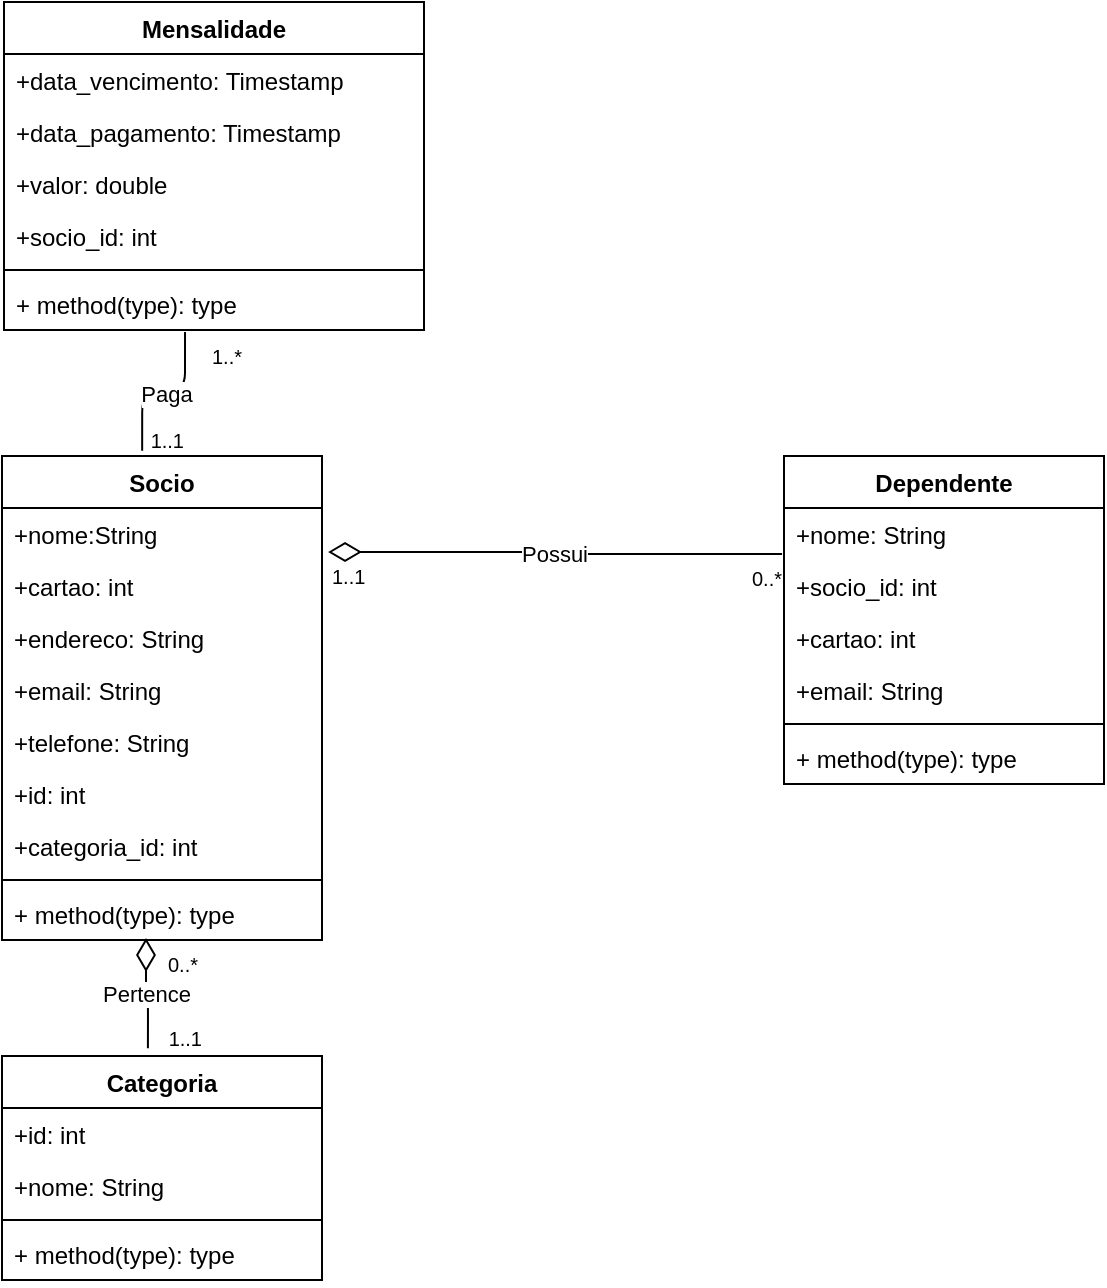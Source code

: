 <mxfile version="12.1.1" type="github" pages="1"><diagram id="Jy4uKIw9J9FLWOClSnMN" name="Page-1"><mxGraphModel dx="942" dy="1783" grid="1" gridSize="10" guides="1" tooltips="1" connect="1" arrows="1" fold="1" page="1" pageScale="1" pageWidth="827" pageHeight="1169" math="0" shadow="0"><root><mxCell id="0"/><mxCell id="1" parent="0"/><mxCell id="C6WAoS8XCJKN6CuL8ENd-1" value="Socio" style="swimlane;fontStyle=1;align=center;verticalAlign=top;childLayout=stackLayout;horizontal=1;startSize=26;horizontalStack=0;resizeParent=1;resizeParentMax=0;resizeLast=0;collapsible=1;marginBottom=0;" vertex="1" parent="1"><mxGeometry x="139" y="110" width="160" height="242" as="geometry"/></mxCell><mxCell id="C6WAoS8XCJKN6CuL8ENd-2" value="+nome:String&#10;" style="text;strokeColor=none;fillColor=none;align=left;verticalAlign=top;spacingLeft=4;spacingRight=4;overflow=hidden;rotatable=0;points=[[0,0.5],[1,0.5]];portConstraint=eastwest;" vertex="1" parent="C6WAoS8XCJKN6CuL8ENd-1"><mxGeometry y="26" width="160" height="26" as="geometry"/></mxCell><mxCell id="C6WAoS8XCJKN6CuL8ENd-20" value="+cartao: int" style="text;strokeColor=none;fillColor=none;align=left;verticalAlign=top;spacingLeft=4;spacingRight=4;overflow=hidden;rotatable=0;points=[[0,0.5],[1,0.5]];portConstraint=eastwest;" vertex="1" parent="C6WAoS8XCJKN6CuL8ENd-1"><mxGeometry y="52" width="160" height="26" as="geometry"/></mxCell><mxCell id="C6WAoS8XCJKN6CuL8ENd-21" value="+endereco: String" style="text;strokeColor=none;fillColor=none;align=left;verticalAlign=top;spacingLeft=4;spacingRight=4;overflow=hidden;rotatable=0;points=[[0,0.5],[1,0.5]];portConstraint=eastwest;" vertex="1" parent="C6WAoS8XCJKN6CuL8ENd-1"><mxGeometry y="78" width="160" height="26" as="geometry"/></mxCell><mxCell id="C6WAoS8XCJKN6CuL8ENd-22" value="+email: String" style="text;strokeColor=none;fillColor=none;align=left;verticalAlign=top;spacingLeft=4;spacingRight=4;overflow=hidden;rotatable=0;points=[[0,0.5],[1,0.5]];portConstraint=eastwest;" vertex="1" parent="C6WAoS8XCJKN6CuL8ENd-1"><mxGeometry y="104" width="160" height="26" as="geometry"/></mxCell><mxCell id="C6WAoS8XCJKN6CuL8ENd-23" value="+telefone: String&#10;" style="text;strokeColor=none;fillColor=none;align=left;verticalAlign=top;spacingLeft=4;spacingRight=4;overflow=hidden;rotatable=0;points=[[0,0.5],[1,0.5]];portConstraint=eastwest;" vertex="1" parent="C6WAoS8XCJKN6CuL8ENd-1"><mxGeometry y="130" width="160" height="26" as="geometry"/></mxCell><mxCell id="C6WAoS8XCJKN6CuL8ENd-65" value="+id: int" style="text;strokeColor=none;fillColor=none;align=left;verticalAlign=top;spacingLeft=4;spacingRight=4;overflow=hidden;rotatable=0;points=[[0,0.5],[1,0.5]];portConstraint=eastwest;" vertex="1" parent="C6WAoS8XCJKN6CuL8ENd-1"><mxGeometry y="156" width="160" height="26" as="geometry"/></mxCell><mxCell id="C6WAoS8XCJKN6CuL8ENd-66" value="+categoria_id: int" style="text;strokeColor=none;fillColor=none;align=left;verticalAlign=top;spacingLeft=4;spacingRight=4;overflow=hidden;rotatable=0;points=[[0,0.5],[1,0.5]];portConstraint=eastwest;" vertex="1" parent="C6WAoS8XCJKN6CuL8ENd-1"><mxGeometry y="182" width="160" height="26" as="geometry"/></mxCell><mxCell id="C6WAoS8XCJKN6CuL8ENd-3" value="" style="line;strokeWidth=1;fillColor=none;align=left;verticalAlign=middle;spacingTop=-1;spacingLeft=3;spacingRight=3;rotatable=0;labelPosition=right;points=[];portConstraint=eastwest;" vertex="1" parent="C6WAoS8XCJKN6CuL8ENd-1"><mxGeometry y="208" width="160" height="8" as="geometry"/></mxCell><mxCell id="C6WAoS8XCJKN6CuL8ENd-4" value="+ method(type): type" style="text;strokeColor=none;fillColor=none;align=left;verticalAlign=top;spacingLeft=4;spacingRight=4;overflow=hidden;rotatable=0;points=[[0,0.5],[1,0.5]];portConstraint=eastwest;" vertex="1" parent="C6WAoS8XCJKN6CuL8ENd-1"><mxGeometry y="216" width="160" height="26" as="geometry"/></mxCell><mxCell id="C6WAoS8XCJKN6CuL8ENd-5" value="Dependente" style="swimlane;fontStyle=1;align=center;verticalAlign=top;childLayout=stackLayout;horizontal=1;startSize=26;horizontalStack=0;resizeParent=1;resizeParentMax=0;resizeLast=0;collapsible=1;marginBottom=0;" vertex="1" parent="1"><mxGeometry x="530" y="110" width="160" height="164" as="geometry"/></mxCell><mxCell id="C6WAoS8XCJKN6CuL8ENd-6" value="+nome: String" style="text;strokeColor=none;fillColor=none;align=left;verticalAlign=top;spacingLeft=4;spacingRight=4;overflow=hidden;rotatable=0;points=[[0,0.5],[1,0.5]];portConstraint=eastwest;" vertex="1" parent="C6WAoS8XCJKN6CuL8ENd-5"><mxGeometry y="26" width="160" height="26" as="geometry"/></mxCell><mxCell id="C6WAoS8XCJKN6CuL8ENd-62" value="+socio_id: int" style="text;strokeColor=none;fillColor=none;align=left;verticalAlign=top;spacingLeft=4;spacingRight=4;overflow=hidden;rotatable=0;points=[[0,0.5],[1,0.5]];portConstraint=eastwest;" vertex="1" parent="C6WAoS8XCJKN6CuL8ENd-5"><mxGeometry y="52" width="160" height="26" as="geometry"/></mxCell><mxCell id="C6WAoS8XCJKN6CuL8ENd-63" value="+cartao: int" style="text;strokeColor=none;fillColor=none;align=left;verticalAlign=top;spacingLeft=4;spacingRight=4;overflow=hidden;rotatable=0;points=[[0,0.5],[1,0.5]];portConstraint=eastwest;" vertex="1" parent="C6WAoS8XCJKN6CuL8ENd-5"><mxGeometry y="78" width="160" height="26" as="geometry"/></mxCell><mxCell id="C6WAoS8XCJKN6CuL8ENd-64" value="+email: String" style="text;strokeColor=none;fillColor=none;align=left;verticalAlign=top;spacingLeft=4;spacingRight=4;overflow=hidden;rotatable=0;points=[[0,0.5],[1,0.5]];portConstraint=eastwest;" vertex="1" parent="C6WAoS8XCJKN6CuL8ENd-5"><mxGeometry y="104" width="160" height="26" as="geometry"/></mxCell><mxCell id="C6WAoS8XCJKN6CuL8ENd-7" value="" style="line;strokeWidth=1;fillColor=none;align=left;verticalAlign=middle;spacingTop=-1;spacingLeft=3;spacingRight=3;rotatable=0;labelPosition=right;points=[];portConstraint=eastwest;" vertex="1" parent="C6WAoS8XCJKN6CuL8ENd-5"><mxGeometry y="130" width="160" height="8" as="geometry"/></mxCell><mxCell id="C6WAoS8XCJKN6CuL8ENd-8" value="+ method(type): type" style="text;strokeColor=none;fillColor=none;align=left;verticalAlign=top;spacingLeft=4;spacingRight=4;overflow=hidden;rotatable=0;points=[[0,0.5],[1,0.5]];portConstraint=eastwest;" vertex="1" parent="C6WAoS8XCJKN6CuL8ENd-5"><mxGeometry y="138" width="160" height="26" as="geometry"/></mxCell><mxCell id="C6WAoS8XCJKN6CuL8ENd-9" value="Categoria" style="swimlane;fontStyle=1;align=center;verticalAlign=top;childLayout=stackLayout;horizontal=1;startSize=26;horizontalStack=0;resizeParent=1;resizeParentMax=0;resizeLast=0;collapsible=1;marginBottom=0;" vertex="1" parent="1"><mxGeometry x="139" y="410" width="160" height="112" as="geometry"/></mxCell><mxCell id="C6WAoS8XCJKN6CuL8ENd-10" value="+id: int" style="text;strokeColor=none;fillColor=none;align=left;verticalAlign=top;spacingLeft=4;spacingRight=4;overflow=hidden;rotatable=0;points=[[0,0.5],[1,0.5]];portConstraint=eastwest;" vertex="1" parent="C6WAoS8XCJKN6CuL8ENd-9"><mxGeometry y="26" width="160" height="26" as="geometry"/></mxCell><mxCell id="C6WAoS8XCJKN6CuL8ENd-67" value="+nome: String" style="text;strokeColor=none;fillColor=none;align=left;verticalAlign=top;spacingLeft=4;spacingRight=4;overflow=hidden;rotatable=0;points=[[0,0.5],[1,0.5]];portConstraint=eastwest;" vertex="1" parent="C6WAoS8XCJKN6CuL8ENd-9"><mxGeometry y="52" width="160" height="26" as="geometry"/></mxCell><mxCell id="C6WAoS8XCJKN6CuL8ENd-11" value="" style="line;strokeWidth=1;fillColor=none;align=left;verticalAlign=middle;spacingTop=-1;spacingLeft=3;spacingRight=3;rotatable=0;labelPosition=right;points=[];portConstraint=eastwest;" vertex="1" parent="C6WAoS8XCJKN6CuL8ENd-9"><mxGeometry y="78" width="160" height="8" as="geometry"/></mxCell><mxCell id="C6WAoS8XCJKN6CuL8ENd-12" value="+ method(type): type" style="text;strokeColor=none;fillColor=none;align=left;verticalAlign=top;spacingLeft=4;spacingRight=4;overflow=hidden;rotatable=0;points=[[0,0.5],[1,0.5]];portConstraint=eastwest;" vertex="1" parent="C6WAoS8XCJKN6CuL8ENd-9"><mxGeometry y="86" width="160" height="26" as="geometry"/></mxCell><mxCell id="C6WAoS8XCJKN6CuL8ENd-13" value="Mensalidade" style="swimlane;fontStyle=1;align=center;verticalAlign=top;childLayout=stackLayout;horizontal=1;startSize=26;horizontalStack=0;resizeParent=1;resizeParentMax=0;resizeLast=0;collapsible=1;marginBottom=0;" vertex="1" parent="1"><mxGeometry x="140" y="-117" width="210" height="164" as="geometry"/></mxCell><mxCell id="C6WAoS8XCJKN6CuL8ENd-14" value="+data_vencimento: Timestamp" style="text;strokeColor=none;fillColor=none;align=left;verticalAlign=top;spacingLeft=4;spacingRight=4;overflow=hidden;rotatable=0;points=[[0,0.5],[1,0.5]];portConstraint=eastwest;" vertex="1" parent="C6WAoS8XCJKN6CuL8ENd-13"><mxGeometry y="26" width="210" height="26" as="geometry"/></mxCell><mxCell id="C6WAoS8XCJKN6CuL8ENd-60" value="+data_pagamento: Timestamp" style="text;strokeColor=none;fillColor=none;align=left;verticalAlign=top;spacingLeft=4;spacingRight=4;overflow=hidden;rotatable=0;points=[[0,0.5],[1,0.5]];portConstraint=eastwest;" vertex="1" parent="C6WAoS8XCJKN6CuL8ENd-13"><mxGeometry y="52" width="210" height="26" as="geometry"/></mxCell><mxCell id="C6WAoS8XCJKN6CuL8ENd-61" value="+valor: double" style="text;strokeColor=none;fillColor=none;align=left;verticalAlign=top;spacingLeft=4;spacingRight=4;overflow=hidden;rotatable=0;points=[[0,0.5],[1,0.5]];portConstraint=eastwest;" vertex="1" parent="C6WAoS8XCJKN6CuL8ENd-13"><mxGeometry y="78" width="210" height="26" as="geometry"/></mxCell><mxCell id="C6WAoS8XCJKN6CuL8ENd-68" value="+socio_id: int" style="text;strokeColor=none;fillColor=none;align=left;verticalAlign=top;spacingLeft=4;spacingRight=4;overflow=hidden;rotatable=0;points=[[0,0.5],[1,0.5]];portConstraint=eastwest;" vertex="1" parent="C6WAoS8XCJKN6CuL8ENd-13"><mxGeometry y="104" width="210" height="26" as="geometry"/></mxCell><mxCell id="C6WAoS8XCJKN6CuL8ENd-15" value="" style="line;strokeWidth=1;fillColor=none;align=left;verticalAlign=middle;spacingTop=-1;spacingLeft=3;spacingRight=3;rotatable=0;labelPosition=right;points=[];portConstraint=eastwest;" vertex="1" parent="C6WAoS8XCJKN6CuL8ENd-13"><mxGeometry y="130" width="210" height="8" as="geometry"/></mxCell><mxCell id="C6WAoS8XCJKN6CuL8ENd-16" value="+ method(type): type" style="text;strokeColor=none;fillColor=none;align=left;verticalAlign=top;spacingLeft=4;spacingRight=4;overflow=hidden;rotatable=0;points=[[0,0.5],[1,0.5]];portConstraint=eastwest;" vertex="1" parent="C6WAoS8XCJKN6CuL8ENd-13"><mxGeometry y="138" width="210" height="26" as="geometry"/></mxCell><mxCell id="C6WAoS8XCJKN6CuL8ENd-17" value="Possui" style="endArrow=none;html=1;endSize=12;startArrow=diamondThin;startSize=14;startFill=0;edgeStyle=orthogonalEdgeStyle;exitX=1.019;exitY=0.846;exitDx=0;exitDy=0;exitPerimeter=0;entryX=-0.006;entryY=0.885;entryDx=0;entryDy=0;entryPerimeter=0;endFill=0;" edge="1" parent="1" source="C6WAoS8XCJKN6CuL8ENd-2" target="C6WAoS8XCJKN6CuL8ENd-6"><mxGeometry relative="1" as="geometry"><mxPoint x="330" y="160" as="sourcePoint"/><mxPoint x="490" y="160" as="targetPoint"/></mxGeometry></mxCell><mxCell id="C6WAoS8XCJKN6CuL8ENd-18" value="1..1" style="resizable=0;html=1;align=left;verticalAlign=top;labelBackgroundColor=#ffffff;fontSize=10;" connectable="0" vertex="1" parent="C6WAoS8XCJKN6CuL8ENd-17"><mxGeometry x="-1" relative="1" as="geometry"/></mxCell><mxCell id="C6WAoS8XCJKN6CuL8ENd-19" value="0..*" style="resizable=0;html=1;align=right;verticalAlign=top;labelBackgroundColor=#ffffff;fontSize=10;" connectable="0" vertex="1" parent="C6WAoS8XCJKN6CuL8ENd-17"><mxGeometry x="1" relative="1" as="geometry"/></mxCell><mxCell id="C6WAoS8XCJKN6CuL8ENd-24" value="Pertence" style="endArrow=none;html=1;endSize=12;startArrow=diamondThin;startSize=14;startFill=0;edgeStyle=orthogonalEdgeStyle;exitX=0.45;exitY=0.962;exitDx=0;exitDy=0;exitPerimeter=0;entryX=0.456;entryY=-0.035;entryDx=0;entryDy=0;entryPerimeter=0;endFill=0;" edge="1" parent="1" source="C6WAoS8XCJKN6CuL8ENd-4" target="C6WAoS8XCJKN6CuL8ENd-9"><mxGeometry relative="1" as="geometry"><mxPoint x="170" y="360" as="sourcePoint"/><mxPoint x="330" y="360" as="targetPoint"/></mxGeometry></mxCell><mxCell id="C6WAoS8XCJKN6CuL8ENd-25" value="0..*" style="resizable=0;html=1;align=left;verticalAlign=top;labelBackgroundColor=#ffffff;fontSize=10;" connectable="0" vertex="1" parent="C6WAoS8XCJKN6CuL8ENd-24"><mxGeometry x="-1" relative="1" as="geometry"><mxPoint x="9" y="1" as="offset"/></mxGeometry></mxCell><mxCell id="C6WAoS8XCJKN6CuL8ENd-26" value="1..1" style="resizable=0;html=1;align=right;verticalAlign=top;labelBackgroundColor=#ffffff;fontSize=10;" connectable="0" vertex="1" parent="C6WAoS8XCJKN6CuL8ENd-24"><mxGeometry x="1" relative="1" as="geometry"><mxPoint x="28" y="-17" as="offset"/></mxGeometry></mxCell><mxCell id="C6WAoS8XCJKN6CuL8ENd-28" value="Paga" style="endArrow=none;html=1;endSize=12;startArrow=none;startSize=14;startFill=0;edgeStyle=orthogonalEdgeStyle;exitX=0.431;exitY=1.038;exitDx=0;exitDy=0;exitPerimeter=0;entryX=0.438;entryY=-0.011;entryDx=0;entryDy=0;entryPerimeter=0;endFill=0;" edge="1" parent="1" source="C6WAoS8XCJKN6CuL8ENd-16" target="C6WAoS8XCJKN6CuL8ENd-1"><mxGeometry relative="1" as="geometry"><mxPoint x="110" y="30" as="sourcePoint"/><mxPoint x="270" y="30" as="targetPoint"/></mxGeometry></mxCell><mxCell id="C6WAoS8XCJKN6CuL8ENd-29" value="1..*" style="resizable=0;html=1;align=left;verticalAlign=top;labelBackgroundColor=#ffffff;fontSize=10;" connectable="0" vertex="1" parent="C6WAoS8XCJKN6CuL8ENd-28"><mxGeometry x="-1" relative="1" as="geometry"><mxPoint x="11" as="offset"/></mxGeometry></mxCell><mxCell id="C6WAoS8XCJKN6CuL8ENd-30" value="1..1" style="resizable=0;html=1;align=right;verticalAlign=top;labelBackgroundColor=#ffffff;fontSize=10;" connectable="0" vertex="1" parent="C6WAoS8XCJKN6CuL8ENd-28"><mxGeometry x="1" relative="1" as="geometry"><mxPoint x="21" y="-18" as="offset"/></mxGeometry></mxCell></root></mxGraphModel></diagram></mxfile>